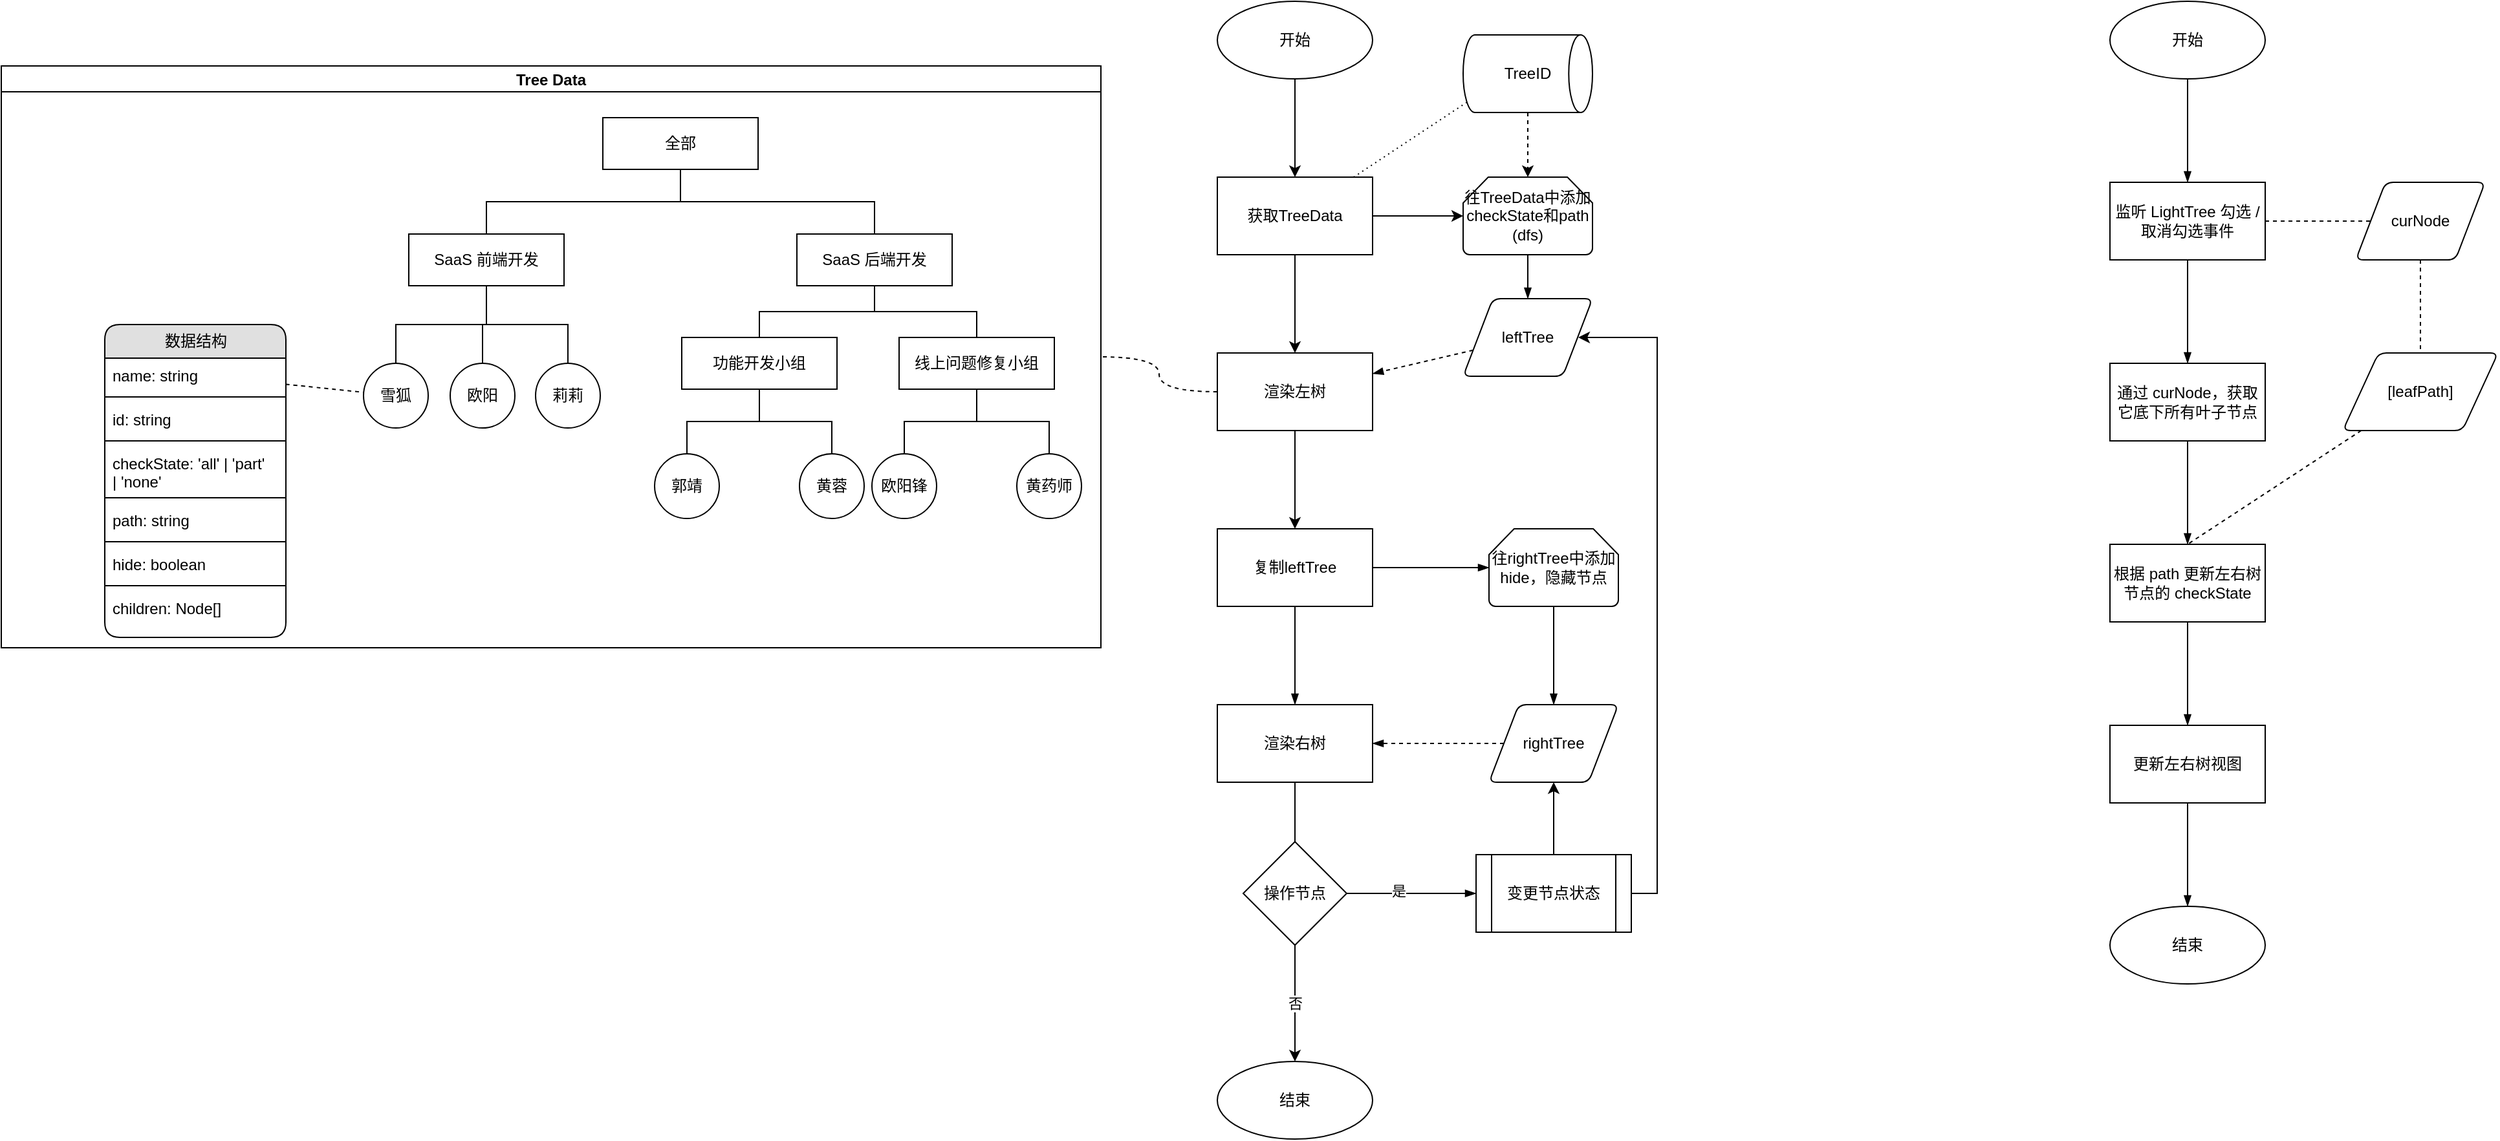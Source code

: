 <mxfile version="16.6.1" type="github" pages="2">
  <diagram id="j1KhcMk5d8YrrO3JOCNG" name="流程图">
    <mxGraphModel dx="2249" dy="762" grid="1" gridSize="10" guides="1" tooltips="1" connect="1" arrows="1" fold="1" page="1" pageScale="1" pageWidth="827" pageHeight="1169" math="0" shadow="0">
      <root>
        <mxCell id="0" />
        <mxCell id="1" parent="0" />
        <mxCell id="PoRlrT8lTsVCPJHmS7ri-5" value="" style="edgeStyle=orthogonalEdgeStyle;rounded=0;orthogonalLoop=1;jettySize=auto;html=1;strokeWidth=1;" parent="1" source="PoRlrT8lTsVCPJHmS7ri-3" target="PoRlrT8lTsVCPJHmS7ri-4" edge="1">
          <mxGeometry relative="1" as="geometry" />
        </mxCell>
        <mxCell id="PoRlrT8lTsVCPJHmS7ri-3" value="开始" style="ellipse;whiteSpace=wrap;html=1;align=center;newEdgeStyle={&quot;edgeStyle&quot;:&quot;entityRelationEdgeStyle&quot;,&quot;startArrow&quot;:&quot;none&quot;,&quot;endArrow&quot;:&quot;none&quot;,&quot;segment&quot;:10,&quot;curved&quot;:1};treeFolding=1;treeMoving=1;fontFamily=Helvetica;fontSize=12;fontColor=rgb(0, 0, 0);strokeColor=rgb(0, 0, 0);fillColor=rgb(255, 255, 255);strokeWidth=1;" parent="1" vertex="1">
          <mxGeometry x="160" y="70" width="120" height="60" as="geometry" />
        </mxCell>
        <mxCell id="PoRlrT8lTsVCPJHmS7ri-13" value="" style="edgeStyle=orthogonalEdgeStyle;rounded=0;orthogonalLoop=1;jettySize=auto;html=1;strokeWidth=1;" parent="1" source="PoRlrT8lTsVCPJHmS7ri-4" target="PoRlrT8lTsVCPJHmS7ri-12" edge="1">
          <mxGeometry relative="1" as="geometry" />
        </mxCell>
        <mxCell id="2I-WM9mytzwpsGj2aSwz-2" value="" style="edgeStyle=orthogonalEdgeStyle;rounded=0;orthogonalLoop=1;jettySize=auto;html=1;strokeWidth=1;" parent="1" source="PoRlrT8lTsVCPJHmS7ri-4" target="2I-WM9mytzwpsGj2aSwz-5" edge="1">
          <mxGeometry relative="1" as="geometry">
            <mxPoint x="360" y="240" as="targetPoint" />
          </mxGeometry>
        </mxCell>
        <mxCell id="PoRlrT8lTsVCPJHmS7ri-4" value="获取TreeData" style="whiteSpace=wrap;html=1;strokeWidth=1;" parent="1" vertex="1">
          <mxGeometry x="160" y="206" width="120" height="60" as="geometry" />
        </mxCell>
        <mxCell id="4qclpJWFvZXqjJmkNgJn-2" value="" style="edgeStyle=orthogonalEdgeStyle;rounded=0;orthogonalLoop=1;jettySize=auto;html=1;strokeWidth=1;" parent="1" source="PoRlrT8lTsVCPJHmS7ri-12" target="4qclpJWFvZXqjJmkNgJn-1" edge="1">
          <mxGeometry relative="1" as="geometry" />
        </mxCell>
        <mxCell id="PoRlrT8lTsVCPJHmS7ri-12" value="渲染左树" style="whiteSpace=wrap;html=1;strokeWidth=1;" parent="1" vertex="1">
          <mxGeometry x="160" y="342" width="120" height="60" as="geometry" />
        </mxCell>
        <mxCell id="2I-WM9mytzwpsGj2aSwz-29" value="" style="edgeStyle=orthogonalEdgeStyle;rounded=0;orthogonalLoop=1;jettySize=auto;html=1;endArrow=blockThin;endFill=1;strokeWidth=1;" parent="1" source="4qclpJWFvZXqjJmkNgJn-1" target="2I-WM9mytzwpsGj2aSwz-27" edge="1">
          <mxGeometry relative="1" as="geometry" />
        </mxCell>
        <mxCell id="2I-WM9mytzwpsGj2aSwz-37" value="" style="edgeStyle=orthogonalEdgeStyle;rounded=0;orthogonalLoop=1;jettySize=auto;html=1;endArrow=blockThin;endFill=1;strokeWidth=1;" parent="1" source="4qclpJWFvZXqjJmkNgJn-1" target="2I-WM9mytzwpsGj2aSwz-36" edge="1">
          <mxGeometry relative="1" as="geometry" />
        </mxCell>
        <mxCell id="4qclpJWFvZXqjJmkNgJn-1" value="复制leftTree" style="whiteSpace=wrap;html=1;strokeWidth=1;" parent="1" vertex="1">
          <mxGeometry x="160" y="478" width="120" height="60" as="geometry" />
        </mxCell>
        <mxCell id="4qclpJWFvZXqjJmkNgJn-3" value="结束" style="ellipse;whiteSpace=wrap;html=1;strokeWidth=1;" parent="1" vertex="1">
          <mxGeometry x="160" y="890" width="120" height="60" as="geometry" />
        </mxCell>
        <mxCell id="2I-WM9mytzwpsGj2aSwz-4" value="" style="edgeStyle=orthogonalEdgeStyle;rounded=0;orthogonalLoop=1;jettySize=auto;html=1;dashed=1;strokeWidth=1;" parent="1" source="2I-WM9mytzwpsGj2aSwz-3" target="2I-WM9mytzwpsGj2aSwz-5" edge="1">
          <mxGeometry relative="1" as="geometry">
            <mxPoint x="410" y="206" as="targetPoint" />
          </mxGeometry>
        </mxCell>
        <mxCell id="2I-WM9mytzwpsGj2aSwz-3" value="TreeID" style="strokeWidth=1;html=1;shape=mxgraph.flowchart.direct_data;whiteSpace=wrap;" parent="1" vertex="1">
          <mxGeometry x="350" y="96" width="100" height="60" as="geometry" />
        </mxCell>
        <mxCell id="2I-WM9mytzwpsGj2aSwz-32" value="" style="edgeStyle=orthogonalEdgeStyle;rounded=0;orthogonalLoop=1;jettySize=auto;html=1;endArrow=blockThin;endFill=1;strokeWidth=1;" parent="1" source="2I-WM9mytzwpsGj2aSwz-5" target="2I-WM9mytzwpsGj2aSwz-31" edge="1">
          <mxGeometry relative="1" as="geometry" />
        </mxCell>
        <mxCell id="2I-WM9mytzwpsGj2aSwz-5" value="往TreeData中添加checkState和path (dfs)" style="strokeWidth=1;html=1;shape=mxgraph.flowchart.loop_limit;whiteSpace=wrap;" parent="1" vertex="1">
          <mxGeometry x="350" y="206" width="100" height="60" as="geometry" />
        </mxCell>
        <mxCell id="2I-WM9mytzwpsGj2aSwz-27" value="渲染右树" style="rounded=0;whiteSpace=wrap;html=1;sketch=0;strokeWidth=1;" parent="1" vertex="1">
          <mxGeometry x="160" y="614" width="120" height="60" as="geometry" />
        </mxCell>
        <mxCell id="2I-WM9mytzwpsGj2aSwz-33" value="" style="rounded=0;orthogonalLoop=1;jettySize=auto;html=1;endArrow=blockThin;endFill=1;dashed=1;strokeWidth=1;" parent="1" source="2I-WM9mytzwpsGj2aSwz-31" target="PoRlrT8lTsVCPJHmS7ri-12" edge="1">
          <mxGeometry relative="1" as="geometry" />
        </mxCell>
        <mxCell id="2I-WM9mytzwpsGj2aSwz-31" value="leftTree" style="shape=parallelogram;html=1;strokeWidth=1;perimeter=parallelogramPerimeter;whiteSpace=wrap;rounded=1;arcSize=12;size=0.23;sketch=0;" parent="1" vertex="1">
          <mxGeometry x="350" y="300" width="100" height="60" as="geometry" />
        </mxCell>
        <mxCell id="2I-WM9mytzwpsGj2aSwz-39" value="" style="edgeStyle=orthogonalEdgeStyle;rounded=0;orthogonalLoop=1;jettySize=auto;html=1;endArrow=blockThin;endFill=1;strokeWidth=1;" parent="1" source="2I-WM9mytzwpsGj2aSwz-36" target="2I-WM9mytzwpsGj2aSwz-38" edge="1">
          <mxGeometry relative="1" as="geometry" />
        </mxCell>
        <mxCell id="2I-WM9mytzwpsGj2aSwz-36" value="往rightTree中添加hide，隐藏节点" style="strokeWidth=1;html=1;shape=mxgraph.flowchart.loop_limit;whiteSpace=wrap;sketch=0;" parent="1" vertex="1">
          <mxGeometry x="370" y="478" width="100" height="60" as="geometry" />
        </mxCell>
        <mxCell id="2I-WM9mytzwpsGj2aSwz-40" value="" style="edgeStyle=orthogonalEdgeStyle;rounded=0;orthogonalLoop=1;jettySize=auto;html=1;endArrow=blockThin;endFill=1;dashed=1;strokeWidth=1;" parent="1" source="2I-WM9mytzwpsGj2aSwz-38" target="2I-WM9mytzwpsGj2aSwz-27" edge="1">
          <mxGeometry relative="1" as="geometry" />
        </mxCell>
        <mxCell id="2I-WM9mytzwpsGj2aSwz-38" value="rightTree" style="shape=parallelogram;html=1;strokeWidth=1;perimeter=parallelogramPerimeter;whiteSpace=wrap;rounded=1;arcSize=12;size=0.23;sketch=0;" parent="1" vertex="1">
          <mxGeometry x="370" y="614" width="100" height="60" as="geometry" />
        </mxCell>
        <mxCell id="2I-WM9mytzwpsGj2aSwz-49" value="" style="edgeStyle=orthogonalEdgeStyle;rounded=0;orthogonalLoop=1;jettySize=auto;html=1;endArrow=blockThin;endFill=1;strokeWidth=1;" parent="1" source="2I-WM9mytzwpsGj2aSwz-43" target="2I-WM9mytzwpsGj2aSwz-48" edge="1">
          <mxGeometry relative="1" as="geometry" />
        </mxCell>
        <mxCell id="2I-WM9mytzwpsGj2aSwz-43" value="开始" style="ellipse;whiteSpace=wrap;html=1;sketch=0;strokeWidth=1;" parent="1" vertex="1">
          <mxGeometry x="850" y="70" width="120" height="60" as="geometry" />
        </mxCell>
        <mxCell id="2I-WM9mytzwpsGj2aSwz-46" value="" style="endArrow=none;dashed=1;html=1;dashPattern=1 3;strokeWidth=1;rounded=0;entryX=0.03;entryY=0.867;entryDx=0;entryDy=0;entryPerimeter=0;" parent="1" source="PoRlrT8lTsVCPJHmS7ri-4" target="2I-WM9mytzwpsGj2aSwz-3" edge="1">
          <mxGeometry width="50" height="50" relative="1" as="geometry">
            <mxPoint x="280" y="286" as="sourcePoint" />
            <mxPoint x="350.711" y="236" as="targetPoint" />
          </mxGeometry>
        </mxCell>
        <mxCell id="2I-WM9mytzwpsGj2aSwz-59" value="" style="edgeStyle=orthogonalEdgeStyle;rounded=0;orthogonalLoop=1;jettySize=auto;html=1;endArrow=blockThin;endFill=1;strokeWidth=1;" parent="1" source="2I-WM9mytzwpsGj2aSwz-48" target="2I-WM9mytzwpsGj2aSwz-58" edge="1">
          <mxGeometry relative="1" as="geometry" />
        </mxCell>
        <mxCell id="2I-WM9mytzwpsGj2aSwz-48" value="监听 LightTree 勾选 / 取消勾选事件" style="whiteSpace=wrap;html=1;sketch=0;strokeWidth=1;" parent="1" vertex="1">
          <mxGeometry x="850" y="210" width="120" height="60" as="geometry" />
        </mxCell>
        <mxCell id="2I-WM9mytzwpsGj2aSwz-51" value="" style="edgeStyle=orthogonalEdgeStyle;rounded=0;orthogonalLoop=1;jettySize=auto;html=1;startArrow=none;endArrow=blockThin;endFill=1;strokeWidth=1;" parent="1" source="Sd_PEGX6Dr1nb3WyF6Oi-16" target="2I-WM9mytzwpsGj2aSwz-53" edge="1">
          <mxGeometry relative="1" as="geometry">
            <mxPoint x="220" y="674" as="sourcePoint" />
            <mxPoint x="220" y="700" as="targetPoint" />
          </mxGeometry>
        </mxCell>
        <mxCell id="Sd_PEGX6Dr1nb3WyF6Oi-24" value="是" style="edgeLabel;html=1;align=center;verticalAlign=middle;resizable=0;points=[];" vertex="1" connectable="0" parent="2I-WM9mytzwpsGj2aSwz-51">
          <mxGeometry x="-0.2" y="2" relative="1" as="geometry">
            <mxPoint as="offset" />
          </mxGeometry>
        </mxCell>
        <mxCell id="Sd_PEGX6Dr1nb3WyF6Oi-19" style="edgeStyle=orthogonalEdgeStyle;rounded=0;orthogonalLoop=1;jettySize=auto;html=1;" edge="1" parent="1" source="2I-WM9mytzwpsGj2aSwz-53" target="2I-WM9mytzwpsGj2aSwz-38">
          <mxGeometry relative="1" as="geometry">
            <mxPoint x="580" y="610" as="targetPoint" />
          </mxGeometry>
        </mxCell>
        <mxCell id="Sd_PEGX6Dr1nb3WyF6Oi-22" style="edgeStyle=orthogonalEdgeStyle;rounded=0;orthogonalLoop=1;jettySize=auto;html=1;exitX=1;exitY=0.5;exitDx=0;exitDy=0;" edge="1" parent="1" source="2I-WM9mytzwpsGj2aSwz-53">
          <mxGeometry relative="1" as="geometry">
            <mxPoint x="439" y="330" as="targetPoint" />
            <Array as="points">
              <mxPoint x="500" y="760" />
              <mxPoint x="500" y="330" />
            </Array>
          </mxGeometry>
        </mxCell>
        <mxCell id="2I-WM9mytzwpsGj2aSwz-53" value="变更节点状态" style="shape=process;whiteSpace=wrap;html=1;backgroundOutline=1;sketch=0;strokeWidth=1;" parent="1" vertex="1">
          <mxGeometry x="360" y="730" width="120" height="60" as="geometry" />
        </mxCell>
        <mxCell id="2I-WM9mytzwpsGj2aSwz-61" value="" style="edgeStyle=orthogonalEdgeStyle;rounded=0;orthogonalLoop=1;jettySize=auto;html=1;endArrow=none;endFill=0;strokeWidth=1;dashed=1;" parent="1" source="tEtykuOKS5iqRgqCVBYb-3" target="2I-WM9mytzwpsGj2aSwz-62" edge="1">
          <mxGeometry relative="1" as="geometry">
            <mxPoint x="1060" y="380" as="targetPoint" />
          </mxGeometry>
        </mxCell>
        <mxCell id="2I-WM9mytzwpsGj2aSwz-64" value="" style="edgeStyle=orthogonalEdgeStyle;rounded=0;orthogonalLoop=1;jettySize=auto;html=1;endArrow=blockThin;endFill=1;strokeWidth=1;" parent="1" source="2I-WM9mytzwpsGj2aSwz-58" target="2I-WM9mytzwpsGj2aSwz-63" edge="1">
          <mxGeometry relative="1" as="geometry" />
        </mxCell>
        <mxCell id="2I-WM9mytzwpsGj2aSwz-58" value="通过 curNode，获取它底下所有叶子节点" style="whiteSpace=wrap;html=1;sketch=0;strokeWidth=1;" parent="1" vertex="1">
          <mxGeometry x="850" y="350" width="120" height="60" as="geometry" />
        </mxCell>
        <mxCell id="2I-WM9mytzwpsGj2aSwz-62" value="[leafPath]" style="shape=parallelogram;html=1;strokeWidth=1;perimeter=parallelogramPerimeter;whiteSpace=wrap;rounded=1;arcSize=12;size=0.23;sketch=0;" parent="1" vertex="1">
          <mxGeometry x="1030" y="342" width="120" height="60" as="geometry" />
        </mxCell>
        <mxCell id="2I-WM9mytzwpsGj2aSwz-68" value="" style="edgeStyle=orthogonalEdgeStyle;rounded=0;orthogonalLoop=1;jettySize=auto;html=1;endArrow=blockThin;endFill=1;strokeWidth=1;" parent="1" source="2I-WM9mytzwpsGj2aSwz-63" target="2I-WM9mytzwpsGj2aSwz-66" edge="1">
          <mxGeometry relative="1" as="geometry" />
        </mxCell>
        <mxCell id="2I-WM9mytzwpsGj2aSwz-63" value="根据 path 更新左右树节点的 checkState" style="whiteSpace=wrap;html=1;sketch=0;strokeWidth=1;" parent="1" vertex="1">
          <mxGeometry x="850" y="490" width="120" height="60" as="geometry" />
        </mxCell>
        <mxCell id="2I-WM9mytzwpsGj2aSwz-72" value="" style="edgeStyle=orthogonalEdgeStyle;rounded=0;orthogonalLoop=1;jettySize=auto;html=1;endArrow=blockThin;endFill=1;strokeWidth=1;" parent="1" source="2I-WM9mytzwpsGj2aSwz-66" target="2I-WM9mytzwpsGj2aSwz-71" edge="1">
          <mxGeometry relative="1" as="geometry" />
        </mxCell>
        <mxCell id="2I-WM9mytzwpsGj2aSwz-66" value="更新左右树视图" style="whiteSpace=wrap;html=1;sketch=0;strokeWidth=1;" parent="1" vertex="1">
          <mxGeometry x="850" y="630" width="120" height="60" as="geometry" />
        </mxCell>
        <mxCell id="2I-WM9mytzwpsGj2aSwz-70" value="" style="endArrow=none;dashed=1;html=1;rounded=0;strokeWidth=1;entryX=0.5;entryY=0;entryDx=0;entryDy=0;" parent="1" source="2I-WM9mytzwpsGj2aSwz-62" target="2I-WM9mytzwpsGj2aSwz-63" edge="1">
          <mxGeometry width="50" height="50" relative="1" as="geometry">
            <mxPoint x="1100" y="460" as="sourcePoint" />
            <mxPoint x="1100" y="480.711" as="targetPoint" />
          </mxGeometry>
        </mxCell>
        <mxCell id="2I-WM9mytzwpsGj2aSwz-71" value="结束" style="ellipse;whiteSpace=wrap;html=1;sketch=0;strokeWidth=1;" parent="1" vertex="1">
          <mxGeometry x="850" y="770" width="120" height="60" as="geometry" />
        </mxCell>
        <mxCell id="tEtykuOKS5iqRgqCVBYb-2" value="" style="endArrow=none;dashed=1;html=1;rounded=0;entryX=0;entryY=0.5;entryDx=0;entryDy=0;strokeWidth=1;" parent="1" source="2I-WM9mytzwpsGj2aSwz-48" target="tEtykuOKS5iqRgqCVBYb-3" edge="1">
          <mxGeometry width="50" height="50" relative="1" as="geometry">
            <mxPoint x="970" y="290" as="sourcePoint" />
            <mxPoint x="1040.711" y="240" as="targetPoint" />
          </mxGeometry>
        </mxCell>
        <mxCell id="tEtykuOKS5iqRgqCVBYb-3" value="curNode" style="shape=parallelogram;html=1;strokeWidth=1;perimeter=parallelogramPerimeter;whiteSpace=wrap;rounded=1;arcSize=12;size=0.23;" parent="1" vertex="1">
          <mxGeometry x="1040" y="210" width="100" height="60" as="geometry" />
        </mxCell>
        <mxCell id="tEtykuOKS5iqRgqCVBYb-11" value="Tree Data" style="swimlane;startSize=20;horizontal=1;containerType=tree;strokeWidth=1;" parent="1" vertex="1">
          <mxGeometry x="-780" y="120" width="850" height="450" as="geometry">
            <mxRectangle x="-550" y="170" width="110" height="20" as="alternateBounds" />
          </mxGeometry>
        </mxCell>
        <mxCell id="tEtykuOKS5iqRgqCVBYb-12" value="" style="edgeStyle=elbowEdgeStyle;elbow=vertical;startArrow=none;endArrow=none;rounded=0;strokeWidth=1;" parent="tEtykuOKS5iqRgqCVBYb-11" source="tEtykuOKS5iqRgqCVBYb-13" target="tEtykuOKS5iqRgqCVBYb-14" edge="1">
          <mxGeometry relative="1" as="geometry" />
        </mxCell>
        <mxCell id="tEtykuOKS5iqRgqCVBYb-13" value="全部" style="whiteSpace=wrap;html=1;treeFolding=1;treeMoving=1;newEdgeStyle={&quot;edgeStyle&quot;:&quot;elbowEdgeStyle&quot;,&quot;startArrow&quot;:&quot;none&quot;,&quot;endArrow&quot;:&quot;none&quot;};strokeWidth=1;" parent="tEtykuOKS5iqRgqCVBYb-11" vertex="1">
          <mxGeometry x="465" y="40" width="120" height="40" as="geometry" />
        </mxCell>
        <mxCell id="tEtykuOKS5iqRgqCVBYb-27" style="edgeStyle=orthogonalEdgeStyle;rounded=0;orthogonalLoop=1;jettySize=auto;html=1;endArrow=none;endFill=0;strokeWidth=1;" parent="tEtykuOKS5iqRgqCVBYb-11" source="tEtykuOKS5iqRgqCVBYb-14" target="tEtykuOKS5iqRgqCVBYb-26" edge="1">
          <mxGeometry relative="1" as="geometry" />
        </mxCell>
        <mxCell id="tEtykuOKS5iqRgqCVBYb-31" style="edgeStyle=orthogonalEdgeStyle;rounded=0;orthogonalLoop=1;jettySize=auto;html=1;endArrow=none;endFill=0;strokeWidth=1;" parent="tEtykuOKS5iqRgqCVBYb-11" source="tEtykuOKS5iqRgqCVBYb-14" target="tEtykuOKS5iqRgqCVBYb-28" edge="1">
          <mxGeometry relative="1" as="geometry" />
        </mxCell>
        <mxCell id="tEtykuOKS5iqRgqCVBYb-33" style="edgeStyle=orthogonalEdgeStyle;rounded=0;orthogonalLoop=1;jettySize=auto;html=1;endArrow=none;endFill=0;strokeWidth=1;" parent="tEtykuOKS5iqRgqCVBYb-11" source="tEtykuOKS5iqRgqCVBYb-14" target="tEtykuOKS5iqRgqCVBYb-32" edge="1">
          <mxGeometry relative="1" as="geometry" />
        </mxCell>
        <mxCell id="tEtykuOKS5iqRgqCVBYb-14" value="SaaS 前端开发" style="whiteSpace=wrap;html=1;treeFolding=1;treeMoving=1;newEdgeStyle={&quot;edgeStyle&quot;:&quot;elbowEdgeStyle&quot;,&quot;startArrow&quot;:&quot;none&quot;,&quot;endArrow&quot;:&quot;none&quot;};strokeWidth=1;" parent="tEtykuOKS5iqRgqCVBYb-11" vertex="1">
          <mxGeometry x="315" y="130" width="120" height="40" as="geometry" />
        </mxCell>
        <mxCell id="tEtykuOKS5iqRgqCVBYb-16" value="" style="edgeStyle=elbowEdgeStyle;rounded=0;orthogonalLoop=1;jettySize=auto;html=1;elbow=vertical;startArrow=none;endArrow=none;" parent="tEtykuOKS5iqRgqCVBYb-11" source="tEtykuOKS5iqRgqCVBYb-13" target="tEtykuOKS5iqRgqCVBYb-17" edge="1">
          <mxGeometry relative="1" as="geometry" />
        </mxCell>
        <mxCell id="tEtykuOKS5iqRgqCVBYb-17" value="SaaS 后端开发" style="whiteSpace=wrap;html=1;treeFolding=1;treeMoving=1;newEdgeStyle={&quot;edgeStyle&quot;:&quot;elbowEdgeStyle&quot;,&quot;startArrow&quot;:&quot;none&quot;,&quot;endArrow&quot;:&quot;none&quot;};strokeWidth=1;" parent="tEtykuOKS5iqRgqCVBYb-11" vertex="1">
          <mxGeometry x="615" y="130" width="120" height="40" as="geometry" />
        </mxCell>
        <mxCell id="tEtykuOKS5iqRgqCVBYb-18" value="" style="edgeStyle=elbowEdgeStyle;elbow=vertical;startArrow=none;endArrow=none;rounded=0;strokeWidth=1;" parent="tEtykuOKS5iqRgqCVBYb-11" source="tEtykuOKS5iqRgqCVBYb-17" target="tEtykuOKS5iqRgqCVBYb-19" edge="1">
          <mxGeometry relative="1" as="geometry">
            <mxPoint x="55" y="260" as="sourcePoint" />
          </mxGeometry>
        </mxCell>
        <mxCell id="tEtykuOKS5iqRgqCVBYb-36" style="edgeStyle=orthogonalEdgeStyle;rounded=0;orthogonalLoop=1;jettySize=auto;html=1;endArrow=none;endFill=0;strokeWidth=1;" parent="tEtykuOKS5iqRgqCVBYb-11" source="tEtykuOKS5iqRgqCVBYb-19" target="tEtykuOKS5iqRgqCVBYb-34" edge="1">
          <mxGeometry relative="1" as="geometry" />
        </mxCell>
        <mxCell id="tEtykuOKS5iqRgqCVBYb-37" style="edgeStyle=orthogonalEdgeStyle;rounded=0;orthogonalLoop=1;jettySize=auto;html=1;endArrow=none;endFill=0;strokeWidth=1;" parent="tEtykuOKS5iqRgqCVBYb-11" source="tEtykuOKS5iqRgqCVBYb-19" target="tEtykuOKS5iqRgqCVBYb-35" edge="1">
          <mxGeometry relative="1" as="geometry" />
        </mxCell>
        <mxCell id="tEtykuOKS5iqRgqCVBYb-19" value="功能开发小组" style="whiteSpace=wrap;html=1;treeFolding=1;treeMoving=1;newEdgeStyle={&quot;edgeStyle&quot;:&quot;elbowEdgeStyle&quot;,&quot;startArrow&quot;:&quot;none&quot;,&quot;endArrow&quot;:&quot;none&quot;};strokeWidth=1;" parent="tEtykuOKS5iqRgqCVBYb-11" vertex="1">
          <mxGeometry x="526" y="210" width="120" height="40" as="geometry" />
        </mxCell>
        <mxCell id="tEtykuOKS5iqRgqCVBYb-23" value="" style="edgeStyle=elbowEdgeStyle;elbow=vertical;startArrow=none;endArrow=none;rounded=0;strokeWidth=1;" parent="tEtykuOKS5iqRgqCVBYb-11" source="tEtykuOKS5iqRgqCVBYb-17" target="tEtykuOKS5iqRgqCVBYb-24" edge="1">
          <mxGeometry relative="1" as="geometry">
            <mxPoint x="-55" y="250" as="sourcePoint" />
          </mxGeometry>
        </mxCell>
        <mxCell id="tEtykuOKS5iqRgqCVBYb-40" style="edgeStyle=orthogonalEdgeStyle;rounded=0;orthogonalLoop=1;jettySize=auto;html=1;endArrow=none;endFill=0;strokeWidth=1;" parent="tEtykuOKS5iqRgqCVBYb-11" source="tEtykuOKS5iqRgqCVBYb-24" target="tEtykuOKS5iqRgqCVBYb-38" edge="1">
          <mxGeometry relative="1" as="geometry" />
        </mxCell>
        <mxCell id="tEtykuOKS5iqRgqCVBYb-41" style="edgeStyle=orthogonalEdgeStyle;rounded=0;orthogonalLoop=1;jettySize=auto;html=1;endArrow=none;endFill=0;strokeWidth=1;" parent="tEtykuOKS5iqRgqCVBYb-11" source="tEtykuOKS5iqRgqCVBYb-24" target="tEtykuOKS5iqRgqCVBYb-39" edge="1">
          <mxGeometry relative="1" as="geometry" />
        </mxCell>
        <mxCell id="tEtykuOKS5iqRgqCVBYb-24" value="线上问题修复小组" style="whiteSpace=wrap;html=1;treeFolding=1;treeMoving=1;newEdgeStyle={&quot;edgeStyle&quot;:&quot;elbowEdgeStyle&quot;,&quot;startArrow&quot;:&quot;none&quot;,&quot;endArrow&quot;:&quot;none&quot;};strokeWidth=1;" parent="tEtykuOKS5iqRgqCVBYb-11" vertex="1">
          <mxGeometry x="694" y="210" width="120" height="40" as="geometry" />
        </mxCell>
        <mxCell id="tEtykuOKS5iqRgqCVBYb-26" value="雪狐" style="ellipse;whiteSpace=wrap;html=1;aspect=fixed;strokeWidth=1;" parent="tEtykuOKS5iqRgqCVBYb-11" vertex="1">
          <mxGeometry x="280" y="230" width="50" height="50" as="geometry" />
        </mxCell>
        <mxCell id="tEtykuOKS5iqRgqCVBYb-28" value="欧阳" style="ellipse;whiteSpace=wrap;html=1;aspect=fixed;strokeWidth=1;" parent="tEtykuOKS5iqRgqCVBYb-11" vertex="1">
          <mxGeometry x="347" y="230" width="50" height="50" as="geometry" />
        </mxCell>
        <mxCell id="tEtykuOKS5iqRgqCVBYb-32" value="莉莉" style="ellipse;whiteSpace=wrap;html=1;aspect=fixed;strokeWidth=1;" parent="tEtykuOKS5iqRgqCVBYb-11" vertex="1">
          <mxGeometry x="413" y="230" width="50" height="50" as="geometry" />
        </mxCell>
        <mxCell id="tEtykuOKS5iqRgqCVBYb-34" value="郭靖" style="ellipse;whiteSpace=wrap;html=1;aspect=fixed;strokeWidth=1;" parent="tEtykuOKS5iqRgqCVBYb-11" vertex="1">
          <mxGeometry x="505" y="300" width="50" height="50" as="geometry" />
        </mxCell>
        <mxCell id="tEtykuOKS5iqRgqCVBYb-35" value="黄蓉" style="ellipse;whiteSpace=wrap;html=1;aspect=fixed;strokeWidth=1;" parent="tEtykuOKS5iqRgqCVBYb-11" vertex="1">
          <mxGeometry x="617" y="300" width="50" height="50" as="geometry" />
        </mxCell>
        <mxCell id="tEtykuOKS5iqRgqCVBYb-38" value="欧阳锋" style="ellipse;whiteSpace=wrap;html=1;aspect=fixed;strokeWidth=1;" parent="tEtykuOKS5iqRgqCVBYb-11" vertex="1">
          <mxGeometry x="673" y="300" width="50" height="50" as="geometry" />
        </mxCell>
        <mxCell id="tEtykuOKS5iqRgqCVBYb-39" value="黄药师" style="ellipse;whiteSpace=wrap;html=1;aspect=fixed;strokeWidth=1;" parent="tEtykuOKS5iqRgqCVBYb-11" vertex="1">
          <mxGeometry x="785" y="300" width="50" height="50" as="geometry" />
        </mxCell>
        <mxCell id="tb5ziYheUEKBKeoyKSZ6-1" value="数据结构" style="swimlane;html=1;fontStyle=0;childLayout=stackLayout;horizontal=1;startSize=26;fillColor=#e0e0e0;horizontalStack=0;resizeParent=1;resizeLast=0;collapsible=1;marginBottom=0;swimlaneFillColor=#ffffff;align=center;rounded=1;shadow=0;comic=0;labelBackgroundColor=none;strokeWidth=1;fontFamily=Verdana;fontSize=12" parent="tEtykuOKS5iqRgqCVBYb-11" vertex="1">
          <mxGeometry x="80" y="200" width="140" height="242" as="geometry">
            <mxRectangle x="1220" y="350" width="40" height="26" as="alternateBounds" />
          </mxGeometry>
        </mxCell>
        <mxCell id="tb5ziYheUEKBKeoyKSZ6-10" value="name: string" style="text;strokeColor=none;fillColor=none;align=left;verticalAlign=top;spacingLeft=4;spacingRight=4;overflow=hidden;rotatable=0;points=[[0,0.5],[1,0.5]];portConstraint=eastwest;" parent="tb5ziYheUEKBKeoyKSZ6-1" vertex="1">
          <mxGeometry y="26" width="140" height="26" as="geometry" />
        </mxCell>
        <mxCell id="tb5ziYheUEKBKeoyKSZ6-11" value="" style="line;strokeWidth=1;fillColor=none;align=left;verticalAlign=middle;spacingTop=-1;spacingLeft=3;spacingRight=3;rotatable=0;labelPosition=right;points=[];portConstraint=eastwest;" parent="tb5ziYheUEKBKeoyKSZ6-1" vertex="1">
          <mxGeometry y="52" width="140" height="8" as="geometry" />
        </mxCell>
        <mxCell id="tb5ziYheUEKBKeoyKSZ6-12" value="id: string" style="text;strokeColor=none;fillColor=none;align=left;verticalAlign=top;spacingLeft=4;spacingRight=4;overflow=hidden;rotatable=0;points=[[0,0.5],[1,0.5]];portConstraint=eastwest;" parent="tb5ziYheUEKBKeoyKSZ6-1" vertex="1">
          <mxGeometry y="60" width="140" height="26" as="geometry" />
        </mxCell>
        <mxCell id="tb5ziYheUEKBKeoyKSZ6-15" value="" style="line;strokeWidth=1;fillColor=none;align=left;verticalAlign=middle;spacingTop=-1;spacingLeft=3;spacingRight=3;rotatable=0;labelPosition=right;points=[];portConstraint=eastwest;" parent="tb5ziYheUEKBKeoyKSZ6-1" vertex="1">
          <mxGeometry y="86" width="140" height="8" as="geometry" />
        </mxCell>
        <mxCell id="tb5ziYheUEKBKeoyKSZ6-13" value="checkState: &#39;all&#39; | &#39;part&#39; &#xa;| &#39;none&#39;" style="text;strokeColor=none;fillColor=none;align=left;verticalAlign=top;spacingLeft=4;spacingRight=4;overflow=hidden;rotatable=0;points=[[0,0.5],[1,0.5]];portConstraint=eastwest;" parent="tb5ziYheUEKBKeoyKSZ6-1" vertex="1">
          <mxGeometry y="94" width="140" height="36" as="geometry" />
        </mxCell>
        <mxCell id="tb5ziYheUEKBKeoyKSZ6-16" value="" style="line;strokeWidth=1;fillColor=none;align=left;verticalAlign=middle;spacingTop=-1;spacingLeft=3;spacingRight=3;rotatable=0;labelPosition=right;points=[];portConstraint=eastwest;" parent="tb5ziYheUEKBKeoyKSZ6-1" vertex="1">
          <mxGeometry y="130" width="140" height="8" as="geometry" />
        </mxCell>
        <mxCell id="tb5ziYheUEKBKeoyKSZ6-14" value="path: string" style="text;strokeColor=none;fillColor=none;align=left;verticalAlign=top;spacingLeft=4;spacingRight=4;overflow=hidden;rotatable=0;points=[[0,0.5],[1,0.5]];portConstraint=eastwest;" parent="tb5ziYheUEKBKeoyKSZ6-1" vertex="1">
          <mxGeometry y="138" width="140" height="26" as="geometry" />
        </mxCell>
        <mxCell id="tb5ziYheUEKBKeoyKSZ6-17" value="" style="line;strokeWidth=1;fillColor=none;align=left;verticalAlign=middle;spacingTop=-1;spacingLeft=3;spacingRight=3;rotatable=0;labelPosition=right;points=[];portConstraint=eastwest;" parent="tb5ziYheUEKBKeoyKSZ6-1" vertex="1">
          <mxGeometry y="164" width="140" height="8" as="geometry" />
        </mxCell>
        <mxCell id="tb5ziYheUEKBKeoyKSZ6-19" value="hide: boolean" style="text;strokeColor=none;fillColor=none;align=left;verticalAlign=top;spacingLeft=4;spacingRight=4;overflow=hidden;rotatable=0;points=[[0,0.5],[1,0.5]];portConstraint=eastwest;" parent="tb5ziYheUEKBKeoyKSZ6-1" vertex="1">
          <mxGeometry y="172" width="140" height="26" as="geometry" />
        </mxCell>
        <mxCell id="tb5ziYheUEKBKeoyKSZ6-20" value="" style="line;strokeWidth=1;fillColor=none;align=left;verticalAlign=middle;spacingTop=-1;spacingLeft=3;spacingRight=3;rotatable=0;labelPosition=right;points=[];portConstraint=eastwest;" parent="tb5ziYheUEKBKeoyKSZ6-1" vertex="1">
          <mxGeometry y="198" width="140" height="8" as="geometry" />
        </mxCell>
        <mxCell id="tb5ziYheUEKBKeoyKSZ6-2" value="children: Node[]" style="text;html=1;strokeColor=none;fillColor=none;spacingLeft=4;spacingRight=4;whiteSpace=wrap;overflow=hidden;rotatable=0;points=[[0,0.5],[1,0.5]];portConstraint=eastwest;align=left;" parent="tb5ziYheUEKBKeoyKSZ6-1" vertex="1">
          <mxGeometry y="206" width="140" height="26" as="geometry" />
        </mxCell>
        <mxCell id="tb5ziYheUEKBKeoyKSZ6-18" value="" style="endArrow=none;dashed=1;html=1;rounded=0;strokeWidth=1;curved=1;" parent="tEtykuOKS5iqRgqCVBYb-11" source="tb5ziYheUEKBKeoyKSZ6-10" target="tEtykuOKS5iqRgqCVBYb-26" edge="1">
          <mxGeometry width="50" height="50" relative="1" as="geometry">
            <mxPoint x="220" y="299" as="sourcePoint" />
            <mxPoint x="290.711" y="249" as="targetPoint" />
          </mxGeometry>
        </mxCell>
        <mxCell id="tEtykuOKS5iqRgqCVBYb-42" value="" style="endArrow=none;dashed=1;html=1;rounded=0;strokeWidth=1;edgeStyle=orthogonalEdgeStyle;curved=1;" parent="1" source="PoRlrT8lTsVCPJHmS7ri-12" target="tEtykuOKS5iqRgqCVBYb-11" edge="1">
          <mxGeometry width="50" height="50" relative="1" as="geometry">
            <mxPoint x="89.289" y="422" as="sourcePoint" />
            <mxPoint x="89.289" y="372" as="targetPoint" />
          </mxGeometry>
        </mxCell>
        <mxCell id="Sd_PEGX6Dr1nb3WyF6Oi-18" value="否" style="edgeStyle=orthogonalEdgeStyle;rounded=0;orthogonalLoop=1;jettySize=auto;html=1;" edge="1" parent="1" source="Sd_PEGX6Dr1nb3WyF6Oi-16" target="4qclpJWFvZXqjJmkNgJn-3">
          <mxGeometry relative="1" as="geometry" />
        </mxCell>
        <mxCell id="Sd_PEGX6Dr1nb3WyF6Oi-16" value="操作节点" style="rhombus;whiteSpace=wrap;html=1;" vertex="1" parent="1">
          <mxGeometry x="180" y="720" width="80" height="80" as="geometry" />
        </mxCell>
        <mxCell id="Sd_PEGX6Dr1nb3WyF6Oi-17" value="" style="edgeStyle=orthogonalEdgeStyle;rounded=0;orthogonalLoop=1;jettySize=auto;html=1;startArrow=none;endArrow=none;endFill=1;strokeWidth=1;" edge="1" parent="1" source="2I-WM9mytzwpsGj2aSwz-27" target="Sd_PEGX6Dr1nb3WyF6Oi-16">
          <mxGeometry relative="1" as="geometry">
            <mxPoint x="220" y="674" as="sourcePoint" />
            <mxPoint x="330" y="740" as="targetPoint" />
          </mxGeometry>
        </mxCell>
      </root>
    </mxGraphModel>
  </diagram>
  <diagram id="rz8zRisVhbEOnXeEeDrc" name="数据流图">
    <mxGraphModel dx="211" dy="547" grid="1" gridSize="10" guides="1" tooltips="1" connect="1" arrows="1" fold="1" page="1" pageScale="1" pageWidth="827" pageHeight="1169" math="0" shadow="0">
      <root>
        <mxCell id="u2Qi_Y9LGrvj3S1nNgGN-0" />
        <mxCell id="u2Qi_Y9LGrvj3S1nNgGN-1" parent="u2Qi_Y9LGrvj3S1nNgGN-0" />
        <mxCell id="YoE8wWXMuoe27GaOqyIO-0" value="" style="edgeStyle=orthogonalEdgeStyle;rounded=0;orthogonalLoop=1;jettySize=auto;html=1;" parent="u2Qi_Y9LGrvj3S1nNgGN-1" source="ol3grwnFeKPGvdhjSbpv-0" target="YoE8wWXMuoe27GaOqyIO-8" edge="1">
          <mxGeometry relative="1" as="geometry" />
        </mxCell>
        <mxCell id="ol3grwnFeKPGvdhjSbpv-0" value="勾选的用户ID" style="html=1;dashed=0;whitespace=wrap;shape=partialRectangle;right=0;left=0;" parent="u2Qi_Y9LGrvj3S1nNgGN-1" vertex="1">
          <mxGeometry x="966" y="220" width="100" height="30" as="geometry" />
        </mxCell>
        <mxCell id="YoE8wWXMuoe27GaOqyIO-6" style="edgeStyle=none;html=1;labelBackgroundColor=none;startFill=0;startSize=8;endFill=1;endSize=8;fontFamily=Verdana;fontSize=12;rounded=0;" parent="u2Qi_Y9LGrvj3S1nNgGN-1" target="YoE8wWXMuoe27GaOqyIO-8" edge="1">
          <mxGeometry relative="1" as="geometry">
            <mxPoint x="836" y="361" as="sourcePoint" />
          </mxGeometry>
        </mxCell>
        <mxCell id="YoE8wWXMuoe27GaOqyIO-7" value="用户树" style="edgeLabel;html=1;align=center;verticalAlign=middle;resizable=0;points=[];" parent="YoE8wWXMuoe27GaOqyIO-6" vertex="1" connectable="0">
          <mxGeometry x="0.285" y="-1" relative="1" as="geometry">
            <mxPoint as="offset" />
          </mxGeometry>
        </mxCell>
        <mxCell id="YoE8wWXMuoe27GaOqyIO-8" value="1" style="swimlane;html=1;fontStyle=0;childLayout=stackLayout;horizontal=1;startSize=26;fillColor=#e0e0e0;horizontalStack=0;resizeParent=1;resizeLast=0;collapsible=1;marginBottom=0;swimlaneFillColor=#ffffff;align=center;rounded=1;shadow=0;comic=0;labelBackgroundColor=none;strokeWidth=1;fontFamily=Verdana;fontSize=12" parent="u2Qi_Y9LGrvj3S1nNgGN-1" vertex="1">
          <mxGeometry x="946" y="335" width="140" height="52" as="geometry" />
        </mxCell>
        <mxCell id="YoE8wWXMuoe27GaOqyIO-9" value="处理用户树" style="text;html=1;strokeColor=none;fillColor=none;spacingLeft=4;spacingRight=4;whiteSpace=wrap;overflow=hidden;rotatable=0;points=[[0,0.5],[1,0.5]];portConstraint=eastwest;align=center;" parent="YoE8wWXMuoe27GaOqyIO-8" vertex="1">
          <mxGeometry y="26" width="140" height="26" as="geometry" />
        </mxCell>
        <mxCell id="YoE8wWXMuoe27GaOqyIO-10" value="2" style="swimlane;html=1;fontStyle=0;childLayout=stackLayout;horizontal=1;startSize=26;fillColor=#e0e0e0;horizontalStack=0;resizeParent=1;resizeLast=0;collapsible=1;marginBottom=0;swimlaneFillColor=#ffffff;align=center;rounded=1;shadow=0;comic=0;labelBackgroundColor=none;strokeWidth=1;fontFamily=Verdana;fontSize=12" parent="u2Qi_Y9LGrvj3S1nNgGN-1" vertex="1">
          <mxGeometry x="1306" y="335" width="140" height="52" as="geometry">
            <mxRectangle x="1220" y="350" width="40" height="26" as="alternateBounds" />
          </mxGeometry>
        </mxCell>
        <mxCell id="YoE8wWXMuoe27GaOqyIO-11" value="处理左树" style="text;html=1;strokeColor=none;fillColor=none;spacingLeft=4;spacingRight=4;whiteSpace=wrap;overflow=hidden;rotatable=0;points=[[0,0.5],[1,0.5]];portConstraint=eastwest;align=center;" parent="YoE8wWXMuoe27GaOqyIO-10" vertex="1">
          <mxGeometry y="26" width="140" height="26" as="geometry" />
        </mxCell>
        <mxCell id="YoE8wWXMuoe27GaOqyIO-12" style="edgeStyle=none;html=1;labelBackgroundColor=none;startFill=0;startSize=8;endFill=1;endSize=8;fontFamily=Verdana;fontSize=12;rounded=0;" parent="u2Qi_Y9LGrvj3S1nNgGN-1" source="YoE8wWXMuoe27GaOqyIO-8" target="YoE8wWXMuoe27GaOqyIO-10" edge="1">
          <mxGeometry relative="1" as="geometry">
            <mxPoint x="966" y="312.571" as="targetPoint" />
          </mxGeometry>
        </mxCell>
        <mxCell id="YoE8wWXMuoe27GaOqyIO-13" value="带勾选状态的用户树" style="edgeLabel;html=1;align=center;verticalAlign=middle;resizable=0;points=[];" parent="YoE8wWXMuoe27GaOqyIO-12" vertex="1" connectable="0">
          <mxGeometry x="-0.139" y="-1" relative="1" as="geometry">
            <mxPoint as="offset" />
          </mxGeometry>
        </mxCell>
        <mxCell id="YoE8wWXMuoe27GaOqyIO-14" value="3" style="swimlane;html=1;fontStyle=0;childLayout=stackLayout;horizontal=1;startSize=26;fillColor=#e0e0e0;horizontalStack=0;resizeParent=1;resizeLast=0;collapsible=1;marginBottom=0;swimlaneFillColor=#ffffff;align=center;rounded=1;shadow=0;comic=0;labelBackgroundColor=none;strokeWidth=1;fontFamily=Verdana;fontSize=12" parent="u2Qi_Y9LGrvj3S1nNgGN-1" vertex="1">
          <mxGeometry x="1506" y="535" width="140" height="52" as="geometry">
            <mxRectangle x="1220" y="350" width="40" height="26" as="alternateBounds" />
          </mxGeometry>
        </mxCell>
        <mxCell id="YoE8wWXMuoe27GaOqyIO-15" value="处理右树" style="text;html=1;strokeColor=none;fillColor=none;spacingLeft=4;spacingRight=4;whiteSpace=wrap;overflow=hidden;rotatable=0;points=[[0,0.5],[1,0.5]];portConstraint=eastwest;align=center;" parent="YoE8wWXMuoe27GaOqyIO-14" vertex="1">
          <mxGeometry y="26" width="140" height="26" as="geometry" />
        </mxCell>
        <mxCell id="YoE8wWXMuoe27GaOqyIO-16" value="&lt;span&gt;界面渲染处理&lt;/span&gt;" style="shape=ellipse;html=1;dashed=0;whitespace=wrap;perimeter=ellipsePerimeter;" parent="u2Qi_Y9LGrvj3S1nNgGN-1" vertex="1">
          <mxGeometry x="1526" y="410" width="100" height="50" as="geometry" />
        </mxCell>
        <mxCell id="YoE8wWXMuoe27GaOqyIO-17" value="" style="edgeStyle=orthogonalEdgeStyle;rounded=0;orthogonalLoop=1;jettySize=auto;html=1;startArrow=none;" parent="u2Qi_Y9LGrvj3S1nNgGN-1" source="YoE8wWXMuoe27GaOqyIO-16" target="YoE8wWXMuoe27GaOqyIO-14" edge="1">
          <mxGeometry relative="1" as="geometry" />
        </mxCell>
        <mxCell id="YoE8wWXMuoe27GaOqyIO-18" value="" style="edgeStyle=orthogonalEdgeStyle;rounded=0;orthogonalLoop=1;jettySize=auto;html=1;endArrow=none;" parent="u2Qi_Y9LGrvj3S1nNgGN-1" source="YoE8wWXMuoe27GaOqyIO-10" target="YoE8wWXMuoe27GaOqyIO-16" edge="1">
          <mxGeometry relative="1" as="geometry">
            <mxPoint x="1176" y="311" as="sourcePoint" />
            <mxPoint x="1306" y="485" as="targetPoint" />
          </mxGeometry>
        </mxCell>
        <mxCell id="YoE8wWXMuoe27GaOqyIO-19" value="带勾选状态和属性路径的左树" style="edgeLabel;html=1;align=center;verticalAlign=middle;resizable=0;points=[];" parent="YoE8wWXMuoe27GaOqyIO-18" vertex="1" connectable="0">
          <mxGeometry x="-0.276" y="-2" relative="1" as="geometry">
            <mxPoint x="45" y="-8" as="offset" />
          </mxGeometry>
        </mxCell>
        <mxCell id="YoE8wWXMuoe27GaOqyIO-20" style="edgeStyle=orthogonalEdgeStyle;rounded=0;orthogonalLoop=1;jettySize=auto;html=1;exitX=0;exitY=0.5;exitDx=0;exitDy=0;" parent="u2Qi_Y9LGrvj3S1nNgGN-1" source="YoE8wWXMuoe27GaOqyIO-22" edge="1">
          <mxGeometry relative="1" as="geometry">
            <mxPoint x="1076" y="561" as="targetPoint" />
          </mxGeometry>
        </mxCell>
        <mxCell id="YoE8wWXMuoe27GaOqyIO-21" value="带状态的用户树" style="edgeLabel;html=1;align=center;verticalAlign=middle;resizable=0;points=[];" parent="YoE8wWXMuoe27GaOqyIO-20" vertex="1" connectable="0">
          <mxGeometry x="-0.151" y="3" relative="1" as="geometry">
            <mxPoint as="offset" />
          </mxGeometry>
        </mxCell>
        <mxCell id="YoE8wWXMuoe27GaOqyIO-22" value="界面渲染处理" style="shape=ellipse;html=1;dashed=0;whitespace=wrap;perimeter=ellipsePerimeter;" parent="u2Qi_Y9LGrvj3S1nNgGN-1" vertex="1">
          <mxGeometry x="1256" y="536" width="100" height="50" as="geometry" />
        </mxCell>
        <mxCell id="YoE8wWXMuoe27GaOqyIO-23" style="edgeStyle=orthogonalEdgeStyle;rounded=0;orthogonalLoop=1;jettySize=auto;html=1;" parent="u2Qi_Y9LGrvj3S1nNgGN-1" source="YoE8wWXMuoe27GaOqyIO-14" target="YoE8wWXMuoe27GaOqyIO-22" edge="1">
          <mxGeometry relative="1" as="geometry" />
        </mxCell>
        <mxCell id="YoE8wWXMuoe27GaOqyIO-24" value="右树数据" style="edgeLabel;html=1;align=center;verticalAlign=middle;resizable=0;points=[];" parent="YoE8wWXMuoe27GaOqyIO-23" vertex="1" connectable="0">
          <mxGeometry x="-0.168" relative="1" as="geometry">
            <mxPoint as="offset" />
          </mxGeometry>
        </mxCell>
        <mxCell id="YoE8wWXMuoe27GaOqyIO-31" style="edgeStyle=orthogonalEdgeStyle;rounded=0;orthogonalLoop=1;jettySize=auto;html=1;exitX=0.5;exitY=1;exitDx=0;exitDy=0;entryX=0.25;entryY=0;entryDx=0;entryDy=0;" parent="u2Qi_Y9LGrvj3S1nNgGN-1" source="YoE8wWXMuoe27GaOqyIO-25" target="YoE8wWXMuoe27GaOqyIO-14" edge="1">
          <mxGeometry relative="1" as="geometry">
            <mxPoint x="1431" y="473" as="targetPoint" />
          </mxGeometry>
        </mxCell>
        <mxCell id="YoE8wWXMuoe27GaOqyIO-32" value="复制" style="edgeLabel;html=1;align=center;verticalAlign=middle;resizable=0;points=[];" parent="YoE8wWXMuoe27GaOqyIO-31" vertex="1" connectable="0">
          <mxGeometry x="-0.124" y="3" relative="1" as="geometry">
            <mxPoint y="1" as="offset" />
          </mxGeometry>
        </mxCell>
        <mxCell id="YoE8wWXMuoe27GaOqyIO-25" value="左树数据" style="html=1;dashed=0;whitespace=wrap;shape=partialRectangle;right=0;left=0;" parent="u2Qi_Y9LGrvj3S1nNgGN-1" vertex="1">
          <mxGeometry x="1326" y="430" width="100" height="30" as="geometry" />
        </mxCell>
        <mxCell id="YoE8wWXMuoe27GaOqyIO-26" value="" style="edgeStyle=orthogonalEdgeStyle;rounded=0;orthogonalLoop=1;jettySize=auto;html=1;" parent="u2Qi_Y9LGrvj3S1nNgGN-1" source="YoE8wWXMuoe27GaOqyIO-10" target="YoE8wWXMuoe27GaOqyIO-25" edge="1">
          <mxGeometry relative="1" as="geometry" />
        </mxCell>
        <mxCell id="YoE8wWXMuoe27GaOqyIO-27" value="右树数据" style="html=1;dashed=0;whitespace=wrap;shape=partialRectangle;right=0;left=0;" parent="u2Qi_Y9LGrvj3S1nNgGN-1" vertex="1">
          <mxGeometry x="1526" y="645" width="100" height="30" as="geometry" />
        </mxCell>
        <mxCell id="YoE8wWXMuoe27GaOqyIO-28" value="" style="edgeStyle=orthogonalEdgeStyle;rounded=0;orthogonalLoop=1;jettySize=auto;html=1;" parent="u2Qi_Y9LGrvj3S1nNgGN-1" source="YoE8wWXMuoe27GaOqyIO-14" target="YoE8wWXMuoe27GaOqyIO-27" edge="1">
          <mxGeometry relative="1" as="geometry" />
        </mxCell>
        <mxCell id="YoE8wWXMuoe27GaOqyIO-30" value="" style="edgeStyle=orthogonalEdgeStyle;rounded=0;orthogonalLoop=1;jettySize=auto;html=1;" parent="u2Qi_Y9LGrvj3S1nNgGN-1" source="YoE8wWXMuoe27GaOqyIO-29" target="YoE8wWXMuoe27GaOqyIO-10" edge="1">
          <mxGeometry relative="1" as="geometry" />
        </mxCell>
        <mxCell id="YoE8wWXMuoe27GaOqyIO-29" value="勾选节点" style="shape=ellipse;html=1;dashed=0;whitespace=wrap;perimeter=ellipsePerimeter;" parent="u2Qi_Y9LGrvj3S1nNgGN-1" vertex="1">
          <mxGeometry x="1326" y="210" width="100" height="50" as="geometry" />
        </mxCell>
      </root>
    </mxGraphModel>
  </diagram>
</mxfile>
